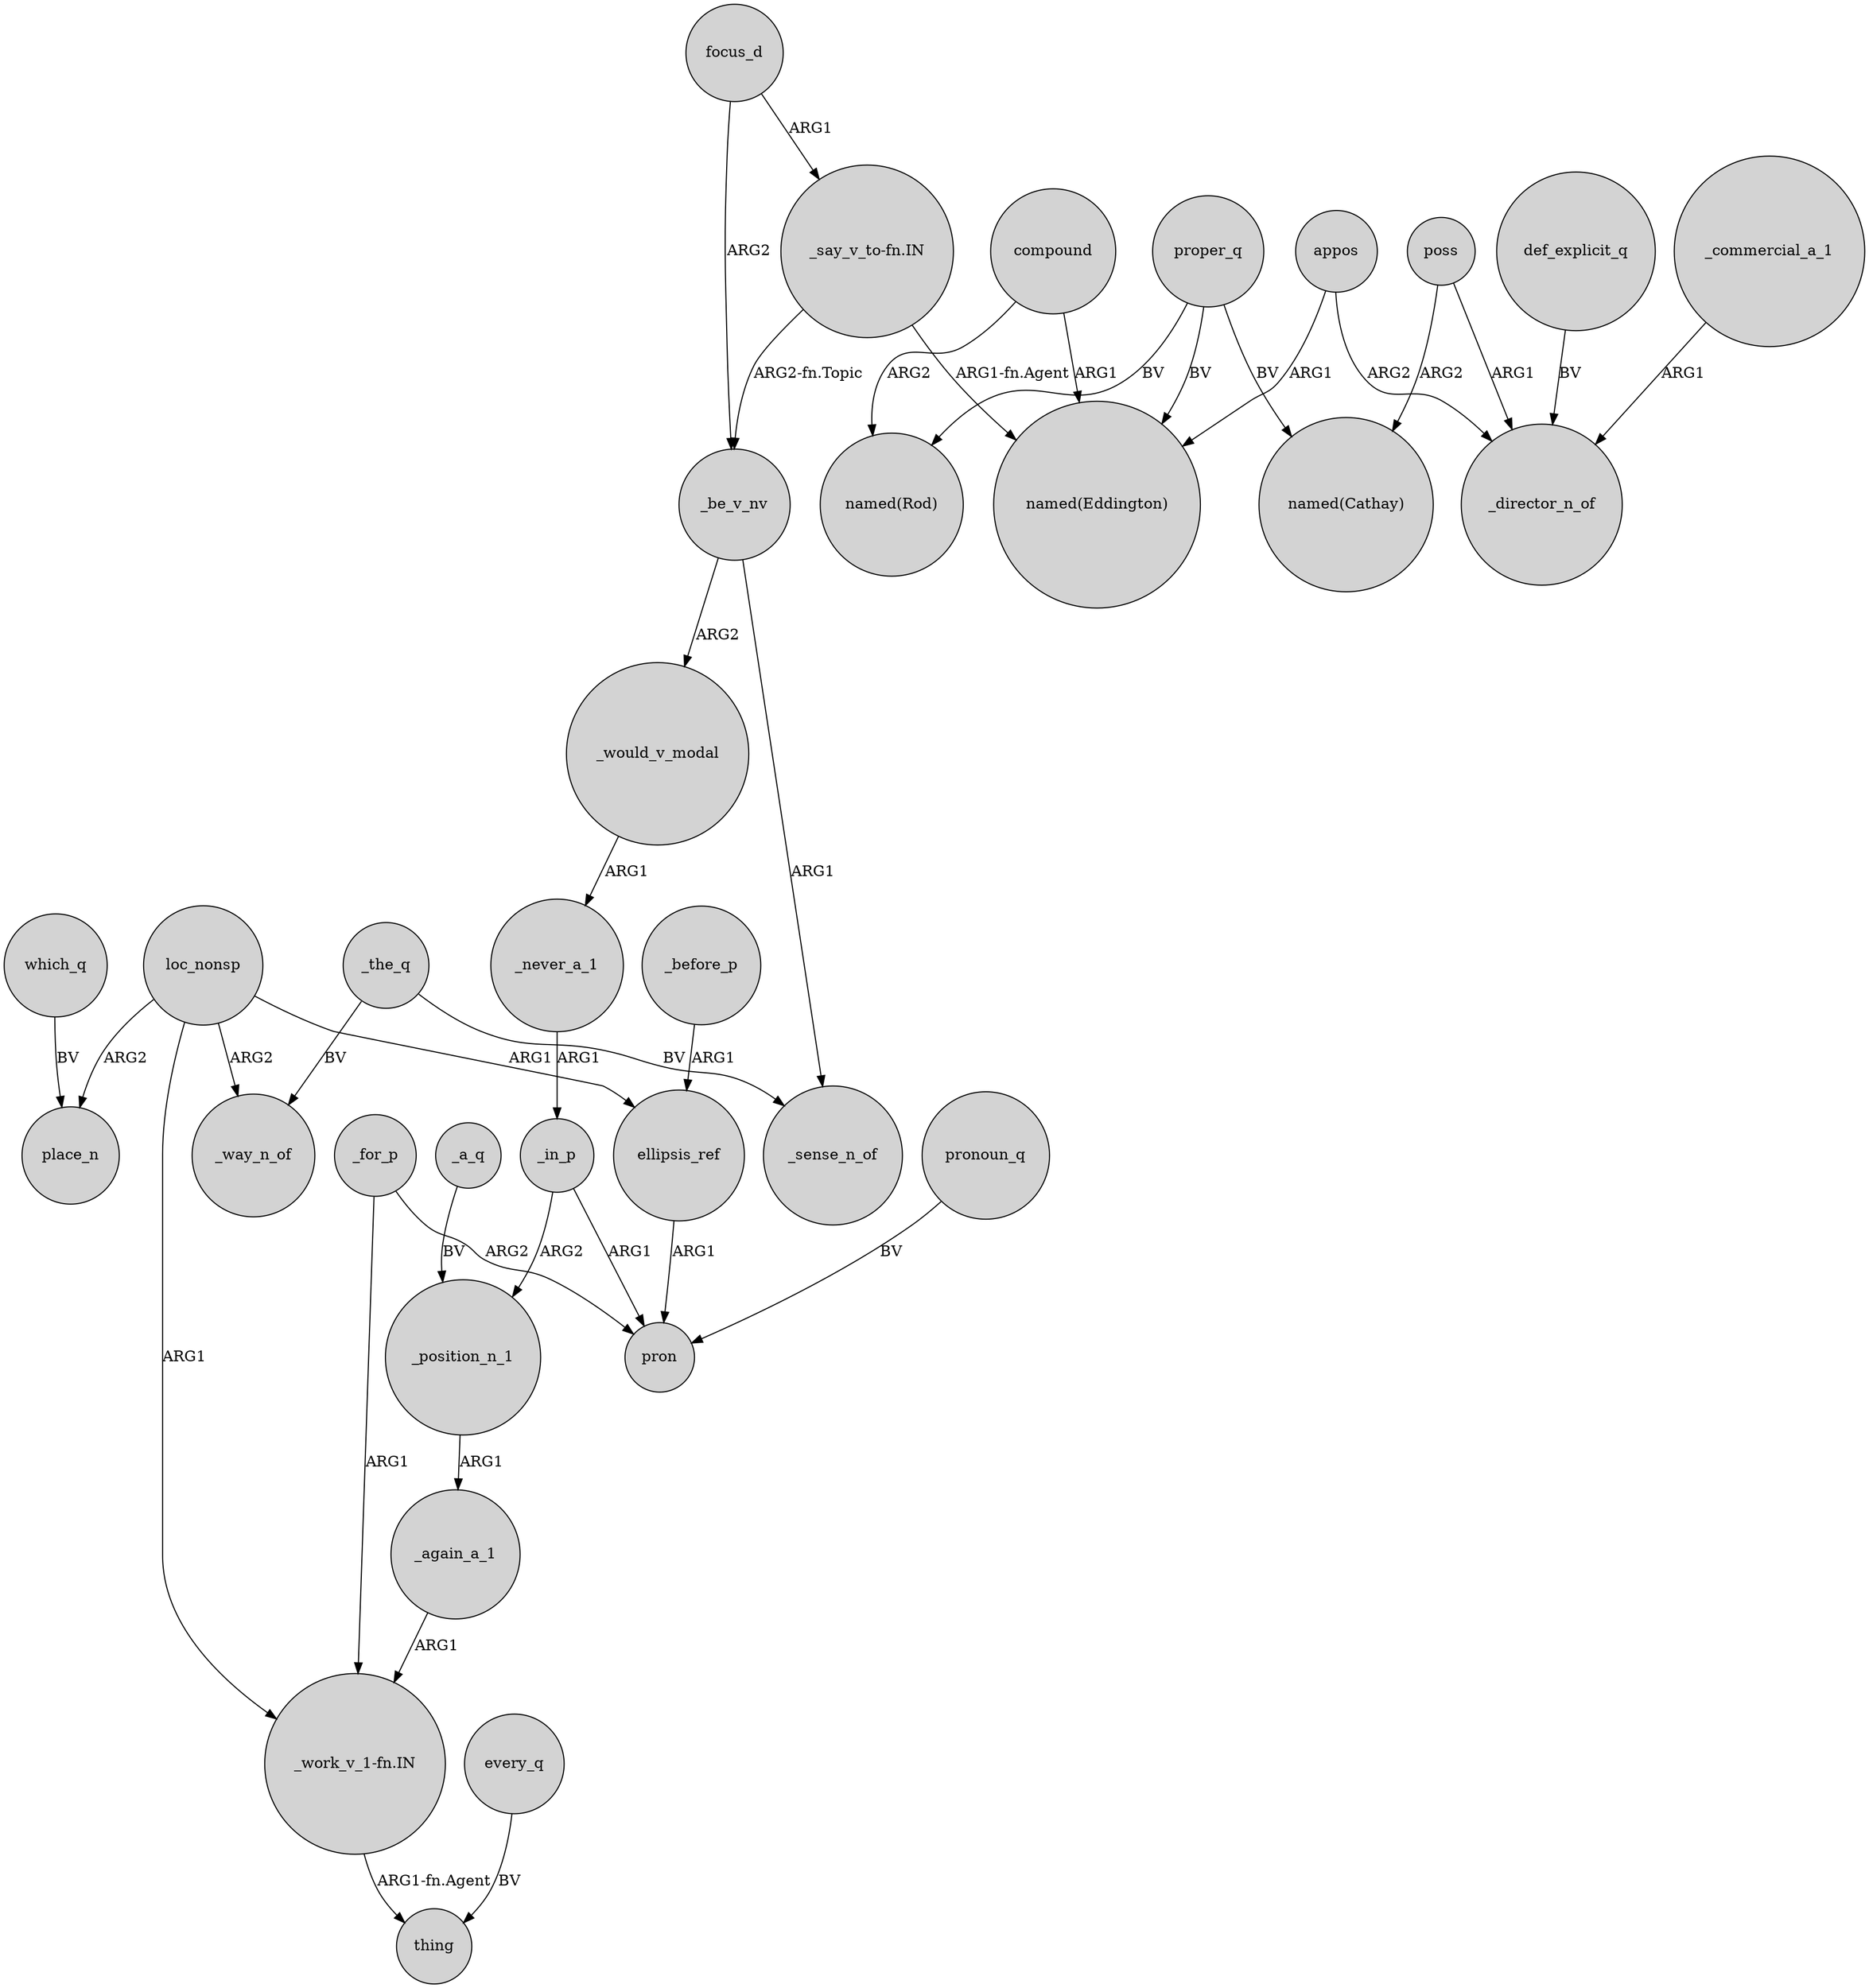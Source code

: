 digraph {
	node [shape=circle style=filled]
	_never_a_1 -> _in_p [label=ARG1]
	proper_q -> "named(Rod)" [label=BV]
	_in_p -> pron [label=ARG1]
	compound -> "named(Rod)" [label=ARG2]
	_again_a_1 -> "_work_v_1-fn.IN" [label=ARG1]
	_be_v_nv -> _sense_n_of [label=ARG1]
	poss -> _director_n_of [label=ARG1]
	every_q -> thing [label=BV]
	_the_q -> _way_n_of [label=BV]
	ellipsis_ref -> pron [label=ARG1]
	loc_nonsp -> ellipsis_ref [label=ARG1]
	_the_q -> _sense_n_of [label=BV]
	_commercial_a_1 -> _director_n_of [label=ARG1]
	_before_p -> ellipsis_ref [label=ARG1]
	focus_d -> "_say_v_to-fn.IN" [label=ARG1]
	"_work_v_1-fn.IN" -> thing [label="ARG1-fn.Agent"]
	which_q -> place_n [label=BV]
	proper_q -> "named(Eddington)" [label=BV]
	compound -> "named(Eddington)" [label=ARG1]
	pronoun_q -> pron [label=BV]
	loc_nonsp -> _way_n_of [label=ARG2]
	_a_q -> _position_n_1 [label=BV]
	_for_p -> pron [label=ARG2]
	_be_v_nv -> _would_v_modal [label=ARG2]
	"_say_v_to-fn.IN" -> "named(Eddington)" [label="ARG1-fn.Agent"]
	_in_p -> _position_n_1 [label=ARG2]
	focus_d -> _be_v_nv [label=ARG2]
	"_say_v_to-fn.IN" -> _be_v_nv [label="ARG2-fn.Topic"]
	proper_q -> "named(Cathay)" [label=BV]
	_for_p -> "_work_v_1-fn.IN" [label=ARG1]
	_position_n_1 -> _again_a_1 [label=ARG1]
	appos -> "named(Eddington)" [label=ARG1]
	loc_nonsp -> place_n [label=ARG2]
	loc_nonsp -> "_work_v_1-fn.IN" [label=ARG1]
	appos -> _director_n_of [label=ARG2]
	poss -> "named(Cathay)" [label=ARG2]
	_would_v_modal -> _never_a_1 [label=ARG1]
	def_explicit_q -> _director_n_of [label=BV]
}
